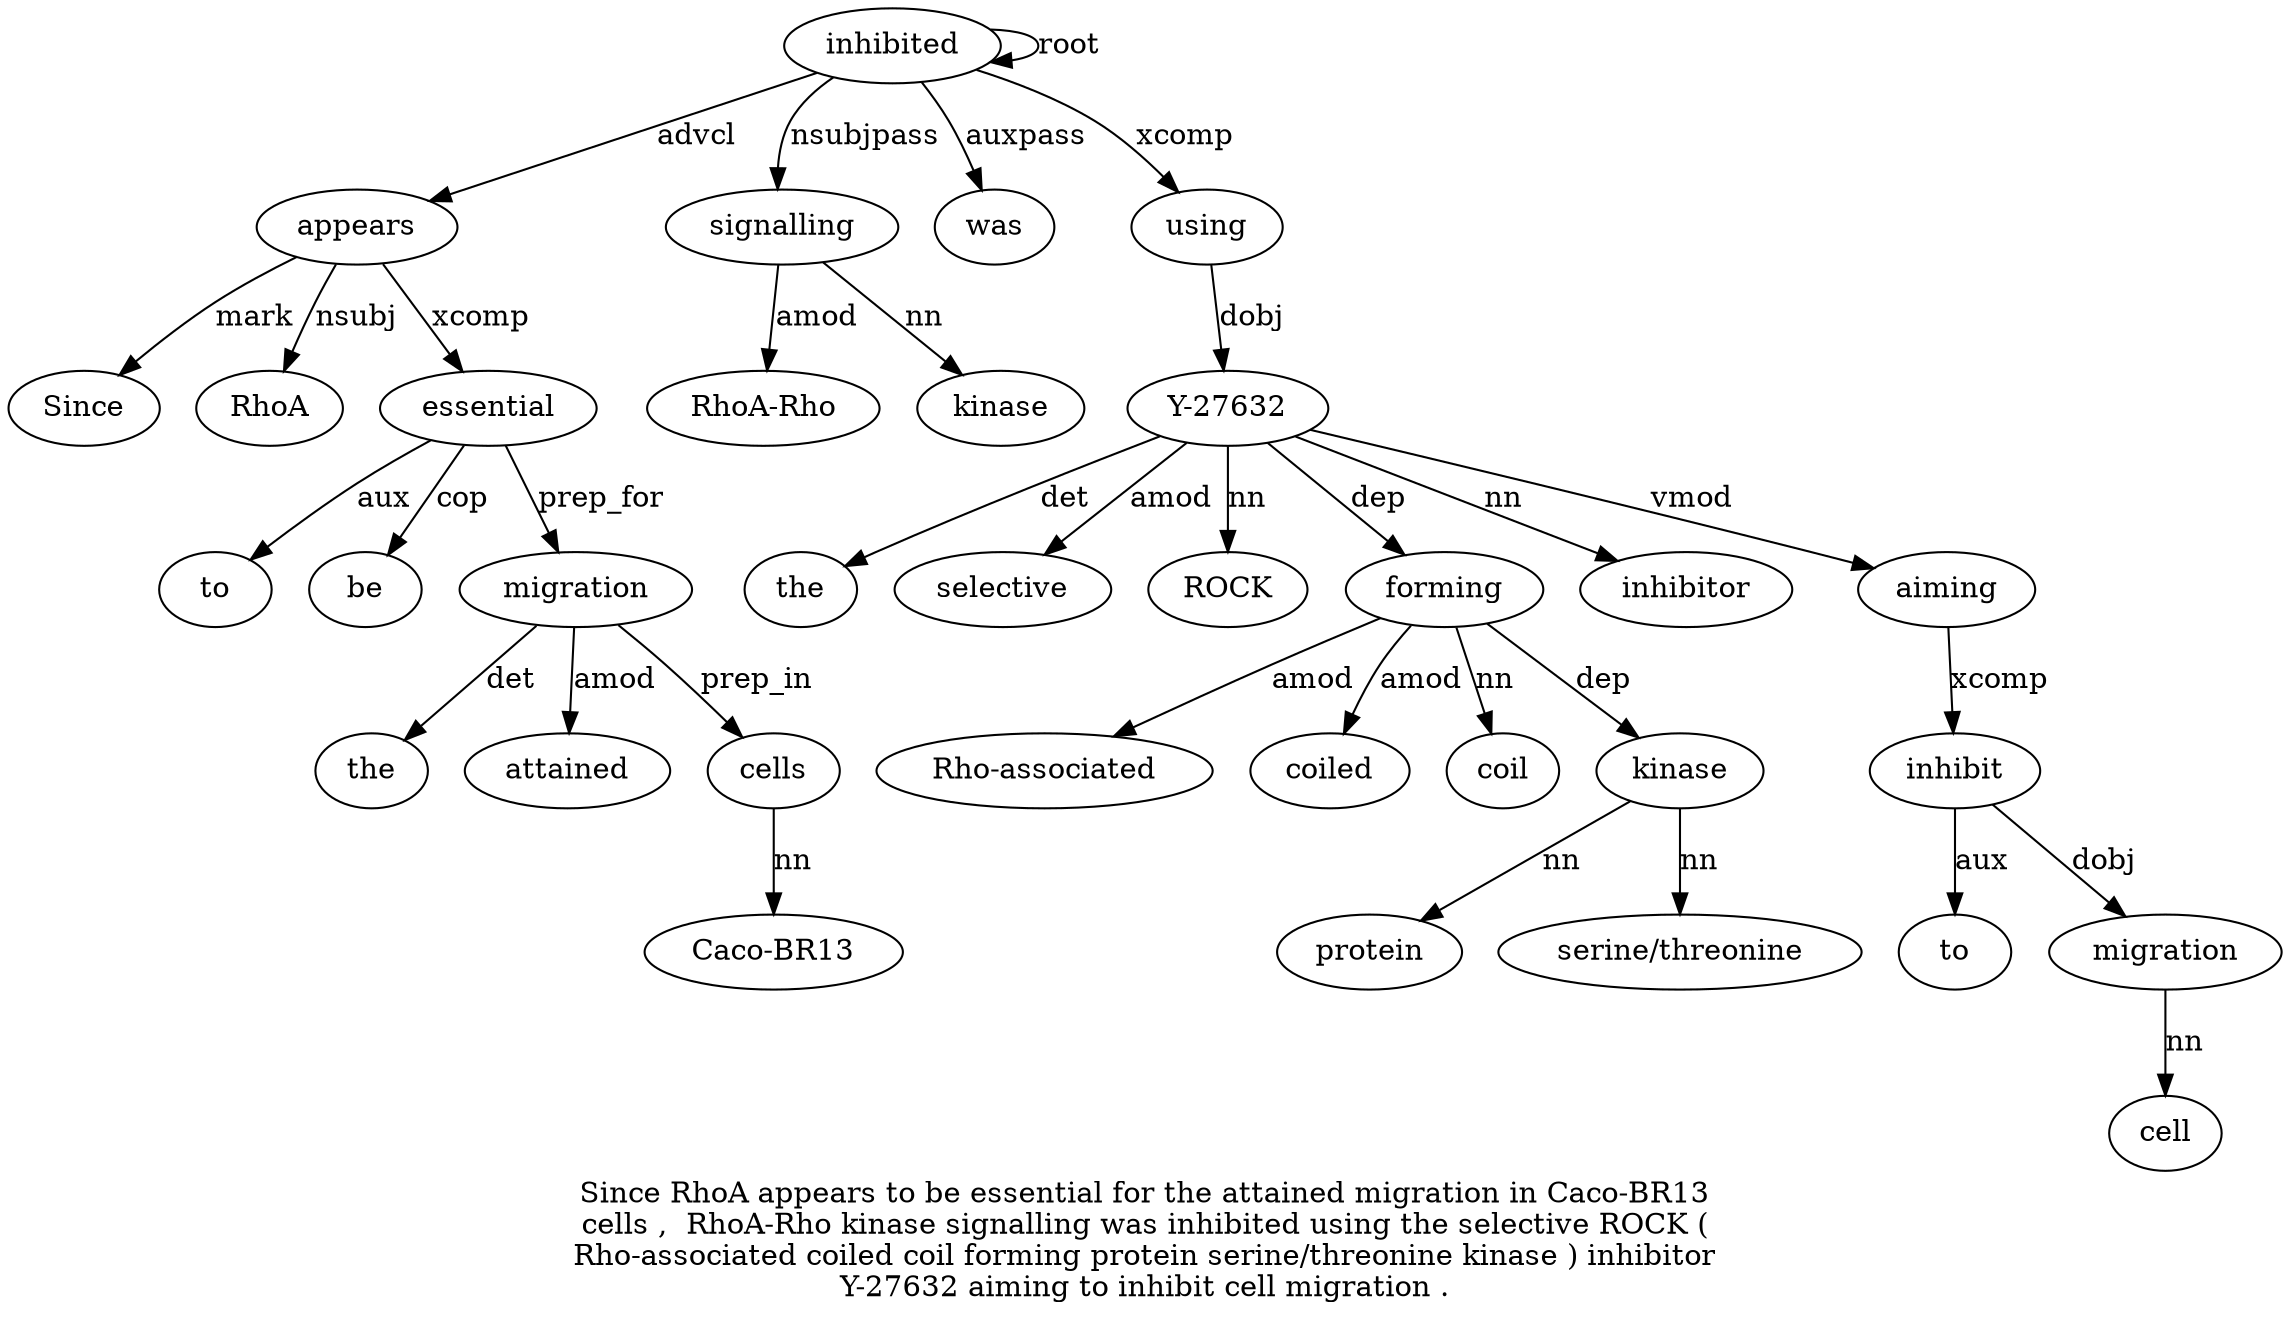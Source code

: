 digraph "Since RhoA appears to be essential for the attained migration in Caco-BR13 cells ,  RhoA-Rho kinase signalling was inhibited using the selective ROCK ( Rho-associated coiled coil forming protein serine/threonine kinase ) inhibitor Y-27632 aiming to inhibit cell migration ." {
label="Since RhoA appears to be essential for the attained migration in Caco-BR13
cells ,  RhoA-Rho kinase signalling was inhibited using the selective ROCK (
Rho-associated coiled coil forming protein serine/threonine kinase ) inhibitor
Y-27632 aiming to inhibit cell migration .";
appears3 [style=filled, fillcolor=white, label=appears];
Since1 [style=filled, fillcolor=white, label=Since];
appears3 -> Since1  [label=mark];
RhoA2 [style=filled, fillcolor=white, label=RhoA];
appears3 -> RhoA2  [label=nsubj];
inhibited19 [style=filled, fillcolor=white, label=inhibited];
inhibited19 -> appears3  [label=advcl];
essential6 [style=filled, fillcolor=white, label=essential];
to4 [style=filled, fillcolor=white, label=to];
essential6 -> to4  [label=aux];
be5 [style=filled, fillcolor=white, label=be];
essential6 -> be5  [label=cop];
appears3 -> essential6  [label=xcomp];
migration10 [style=filled, fillcolor=white, label=migration];
the8 [style=filled, fillcolor=white, label=the];
migration10 -> the8  [label=det];
attained9 [style=filled, fillcolor=white, label=attained];
migration10 -> attained9  [label=amod];
essential6 -> migration10  [label=prep_for];
cells13 [style=filled, fillcolor=white, label=cells];
"Caco-BR132" [style=filled, fillcolor=white, label="Caco-BR13"];
cells13 -> "Caco-BR132"  [label=nn];
migration10 -> cells13  [label=prep_in];
signalling17 [style=filled, fillcolor=white, label=signalling];
"RhoA-Rho15" [style=filled, fillcolor=white, label="RhoA-Rho"];
signalling17 -> "RhoA-Rho15"  [label=amod];
kinase16 [style=filled, fillcolor=white, label=kinase];
signalling17 -> kinase16  [label=nn];
inhibited19 -> signalling17  [label=nsubjpass];
was18 [style=filled, fillcolor=white, label=was];
inhibited19 -> was18  [label=auxpass];
inhibited19 -> inhibited19  [label=root];
using20 [style=filled, fillcolor=white, label=using];
inhibited19 -> using20  [label=xcomp];
"Y-276324" [style=filled, fillcolor=white, label="Y-27632"];
the21 [style=filled, fillcolor=white, label=the];
"Y-276324" -> the21  [label=det];
selective22 [style=filled, fillcolor=white, label=selective];
"Y-276324" -> selective22  [label=amod];
ROCK23 [style=filled, fillcolor=white, label=ROCK];
"Y-276324" -> ROCK23  [label=nn];
forming28 [style=filled, fillcolor=white, label=forming];
"Rho-associated25" [style=filled, fillcolor=white, label="Rho-associated"];
forming28 -> "Rho-associated25"  [label=amod];
coiled26 [style=filled, fillcolor=white, label=coiled];
forming28 -> coiled26  [label=amod];
coil27 [style=filled, fillcolor=white, label=coil];
forming28 -> coil27  [label=nn];
"Y-276324" -> forming28  [label=dep];
kinase31 [style=filled, fillcolor=white, label=kinase];
protein29 [style=filled, fillcolor=white, label=protein];
kinase31 -> protein29  [label=nn];
"serine/threonine30" [style=filled, fillcolor=white, label="serine/threonine"];
kinase31 -> "serine/threonine30"  [label=nn];
forming28 -> kinase31  [label=dep];
inhibitor33 [style=filled, fillcolor=white, label=inhibitor];
"Y-276324" -> inhibitor33  [label=nn];
using20 -> "Y-276324"  [label=dobj];
aiming35 [style=filled, fillcolor=white, label=aiming];
"Y-276324" -> aiming35  [label=vmod];
inhibit37 [style=filled, fillcolor=white, label=inhibit];
to36 [style=filled, fillcolor=white, label=to];
inhibit37 -> to36  [label=aux];
aiming35 -> inhibit37  [label=xcomp];
migration39 [style=filled, fillcolor=white, label=migration];
cell38 [style=filled, fillcolor=white, label=cell];
migration39 -> cell38  [label=nn];
inhibit37 -> migration39  [label=dobj];
}

